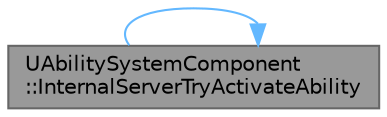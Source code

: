 digraph "UAbilitySystemComponent::InternalServerTryActivateAbility"
{
 // INTERACTIVE_SVG=YES
 // LATEX_PDF_SIZE
  bgcolor="transparent";
  edge [fontname=Helvetica,fontsize=10,labelfontname=Helvetica,labelfontsize=10];
  node [fontname=Helvetica,fontsize=10,shape=box,height=0.2,width=0.4];
  rankdir="LR";
  Node1 [id="Node000001",label="UAbilitySystemComponent\l::InternalServerTryActivateAbility",height=0.2,width=0.4,color="gray40", fillcolor="grey60", style="filled", fontcolor="black",tooltip="Implementation of ServerTryActivateAbility."];
  Node1 -> Node1 [id="edge1_Node000001_Node000001",color="steelblue1",style="solid",tooltip=" "];
}
